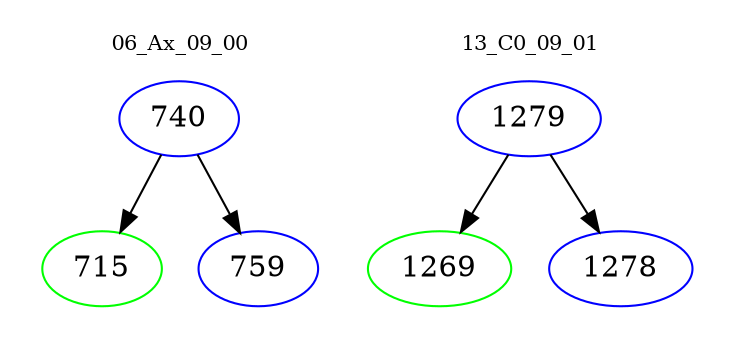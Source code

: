 digraph{
subgraph cluster_0 {
color = white
label = "06_Ax_09_00";
fontsize=10;
T0_740 [label="740", color="blue"]
T0_740 -> T0_715 [color="black"]
T0_715 [label="715", color="green"]
T0_740 -> T0_759 [color="black"]
T0_759 [label="759", color="blue"]
}
subgraph cluster_1 {
color = white
label = "13_C0_09_01";
fontsize=10;
T1_1279 [label="1279", color="blue"]
T1_1279 -> T1_1269 [color="black"]
T1_1269 [label="1269", color="green"]
T1_1279 -> T1_1278 [color="black"]
T1_1278 [label="1278", color="blue"]
}
}
